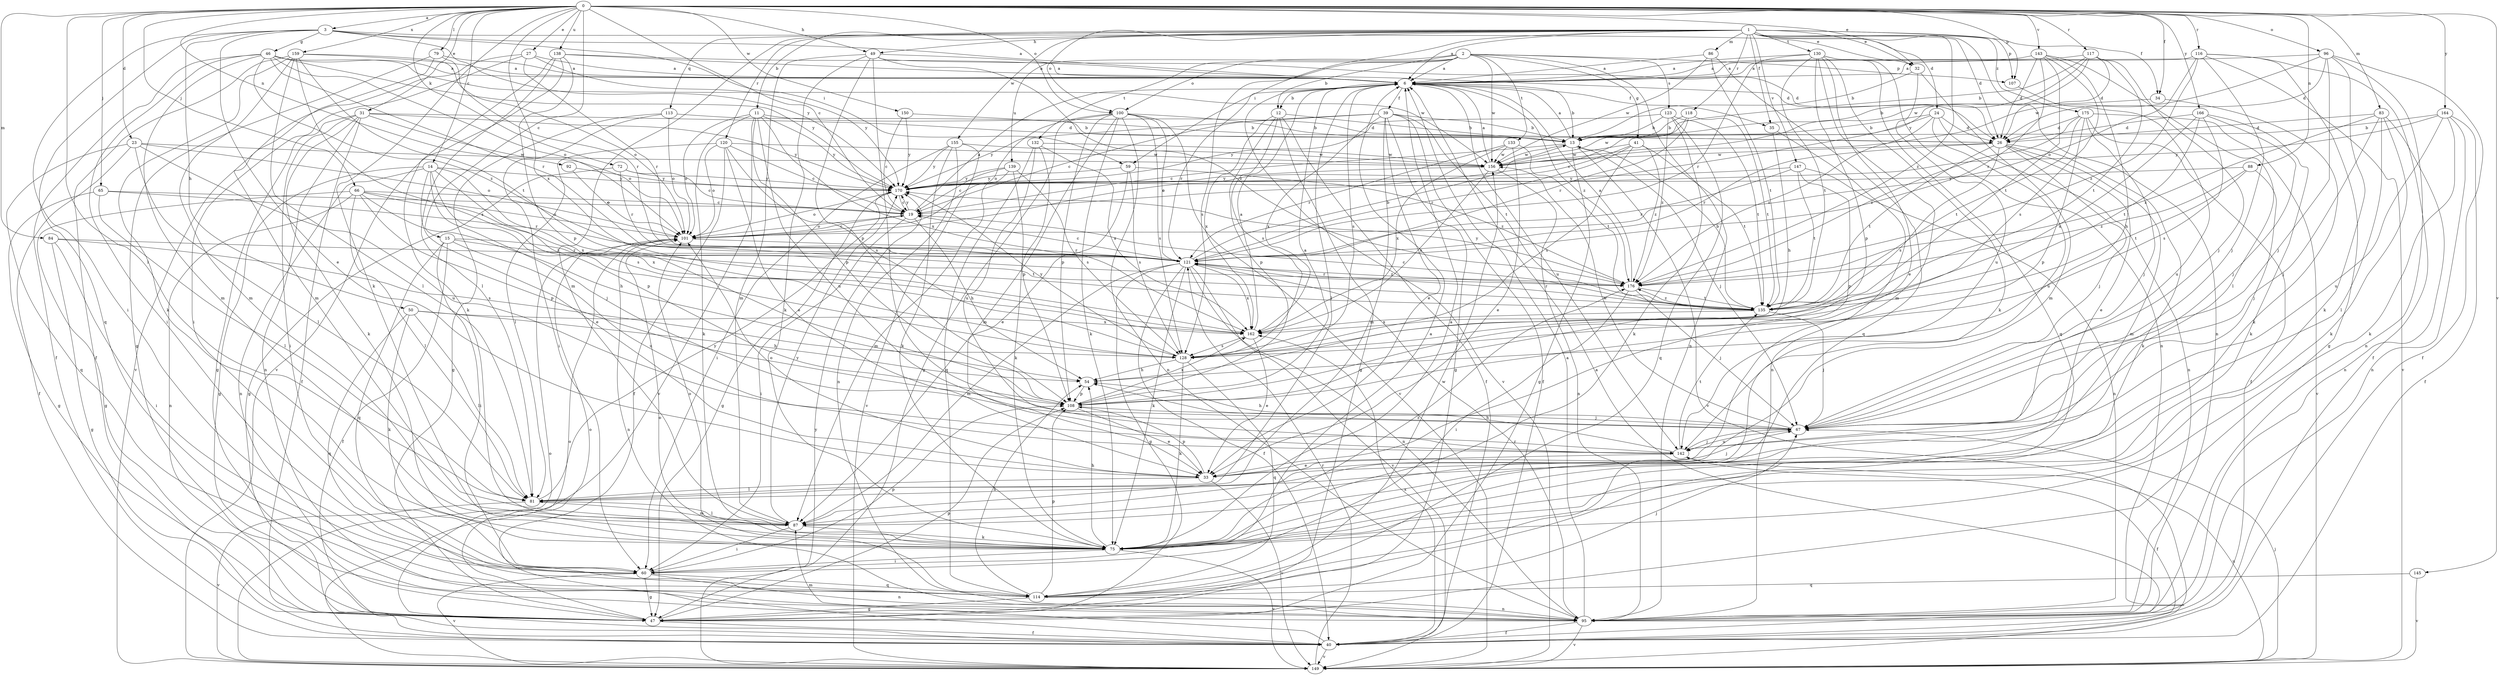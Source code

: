 strict digraph  {
0;
1;
2;
3;
6;
11;
12;
13;
14;
15;
19;
23;
24;
26;
27;
31;
32;
33;
34;
35;
39;
40;
41;
46;
47;
49;
50;
54;
59;
60;
65;
66;
67;
72;
75;
79;
81;
83;
84;
86;
87;
88;
92;
95;
96;
100;
101;
107;
108;
113;
114;
116;
117;
118;
120;
121;
123;
128;
130;
132;
133;
135;
138;
139;
142;
143;
145;
147;
149;
150;
155;
156;
159;
162;
164;
166;
170;
175;
176;
0 -> 3  [label=a];
0 -> 14  [label=c];
0 -> 15  [label=c];
0 -> 19  [label=c];
0 -> 23  [label=d];
0 -> 27  [label=e];
0 -> 31  [label=e];
0 -> 32  [label=e];
0 -> 34  [label=f];
0 -> 49  [label=h];
0 -> 65  [label=j];
0 -> 66  [label=j];
0 -> 72  [label=k];
0 -> 75  [label=k];
0 -> 79  [label=l];
0 -> 81  [label=l];
0 -> 83  [label=m];
0 -> 84  [label=m];
0 -> 88  [label=n];
0 -> 92  [label=n];
0 -> 96  [label=o];
0 -> 100  [label=o];
0 -> 107  [label=p];
0 -> 116  [label=r];
0 -> 117  [label=r];
0 -> 138  [label=u];
0 -> 143  [label=v];
0 -> 145  [label=v];
0 -> 150  [label=w];
0 -> 159  [label=x];
0 -> 162  [label=x];
0 -> 164  [label=y];
0 -> 166  [label=y];
1 -> 6  [label=a];
1 -> 11  [label=b];
1 -> 24  [label=d];
1 -> 26  [label=d];
1 -> 32  [label=e];
1 -> 34  [label=f];
1 -> 35  [label=f];
1 -> 49  [label=h];
1 -> 59  [label=i];
1 -> 86  [label=m];
1 -> 87  [label=m];
1 -> 95  [label=n];
1 -> 100  [label=o];
1 -> 107  [label=p];
1 -> 113  [label=q];
1 -> 118  [label=r];
1 -> 120  [label=r];
1 -> 130  [label=t];
1 -> 147  [label=v];
1 -> 155  [label=w];
1 -> 175  [label=z];
1 -> 176  [label=z];
2 -> 6  [label=a];
2 -> 12  [label=b];
2 -> 41  [label=g];
2 -> 95  [label=n];
2 -> 100  [label=o];
2 -> 107  [label=p];
2 -> 123  [label=s];
2 -> 128  [label=s];
2 -> 132  [label=t];
2 -> 133  [label=t];
2 -> 139  [label=u];
2 -> 156  [label=w];
3 -> 6  [label=a];
3 -> 32  [label=e];
3 -> 33  [label=e];
3 -> 46  [label=g];
3 -> 50  [label=h];
3 -> 59  [label=i];
3 -> 60  [label=i];
3 -> 114  [label=q];
3 -> 170  [label=y];
6 -> 12  [label=b];
6 -> 13  [label=b];
6 -> 35  [label=f];
6 -> 39  [label=f];
6 -> 81  [label=l];
6 -> 121  [label=r];
6 -> 128  [label=s];
6 -> 142  [label=u];
6 -> 149  [label=v];
6 -> 176  [label=z];
11 -> 26  [label=d];
11 -> 75  [label=k];
11 -> 101  [label=o];
11 -> 108  [label=p];
11 -> 142  [label=u];
11 -> 149  [label=v];
11 -> 162  [label=x];
11 -> 170  [label=y];
12 -> 13  [label=b];
12 -> 40  [label=f];
12 -> 47  [label=g];
12 -> 108  [label=p];
12 -> 128  [label=s];
12 -> 162  [label=x];
13 -> 6  [label=a];
13 -> 19  [label=c];
13 -> 47  [label=g];
13 -> 67  [label=j];
13 -> 149  [label=v];
13 -> 156  [label=w];
14 -> 33  [label=e];
14 -> 47  [label=g];
14 -> 67  [label=j];
14 -> 95  [label=n];
14 -> 108  [label=p];
14 -> 128  [label=s];
14 -> 162  [label=x];
14 -> 170  [label=y];
15 -> 40  [label=f];
15 -> 60  [label=i];
15 -> 114  [label=q];
15 -> 121  [label=r];
15 -> 135  [label=t];
15 -> 142  [label=u];
19 -> 6  [label=a];
19 -> 54  [label=h];
19 -> 60  [label=i];
19 -> 101  [label=o];
19 -> 170  [label=y];
23 -> 40  [label=f];
23 -> 81  [label=l];
23 -> 101  [label=o];
23 -> 114  [label=q];
23 -> 142  [label=u];
23 -> 156  [label=w];
24 -> 13  [label=b];
24 -> 19  [label=c];
24 -> 26  [label=d];
24 -> 95  [label=n];
24 -> 142  [label=u];
24 -> 176  [label=z];
26 -> 33  [label=e];
26 -> 67  [label=j];
26 -> 75  [label=k];
26 -> 87  [label=m];
26 -> 121  [label=r];
26 -> 128  [label=s];
26 -> 135  [label=t];
26 -> 156  [label=w];
27 -> 6  [label=a];
27 -> 60  [label=i];
27 -> 121  [label=r];
27 -> 149  [label=v];
27 -> 170  [label=y];
31 -> 26  [label=d];
31 -> 40  [label=f];
31 -> 47  [label=g];
31 -> 60  [label=i];
31 -> 75  [label=k];
31 -> 95  [label=n];
31 -> 101  [label=o];
31 -> 170  [label=y];
32 -> 13  [label=b];
32 -> 87  [label=m];
32 -> 142  [label=u];
33 -> 67  [label=j];
33 -> 81  [label=l];
33 -> 101  [label=o];
33 -> 108  [label=p];
33 -> 149  [label=v];
34 -> 13  [label=b];
34 -> 75  [label=k];
35 -> 54  [label=h];
35 -> 95  [label=n];
39 -> 13  [label=b];
39 -> 19  [label=c];
39 -> 33  [label=e];
39 -> 40  [label=f];
39 -> 47  [label=g];
39 -> 87  [label=m];
39 -> 135  [label=t];
39 -> 162  [label=x];
39 -> 170  [label=y];
40 -> 6  [label=a];
40 -> 87  [label=m];
40 -> 101  [label=o];
40 -> 149  [label=v];
40 -> 162  [label=x];
41 -> 101  [label=o];
41 -> 121  [label=r];
41 -> 128  [label=s];
41 -> 135  [label=t];
41 -> 156  [label=w];
41 -> 176  [label=z];
46 -> 6  [label=a];
46 -> 40  [label=f];
46 -> 60  [label=i];
46 -> 87  [label=m];
46 -> 101  [label=o];
46 -> 121  [label=r];
46 -> 156  [label=w];
46 -> 170  [label=y];
46 -> 176  [label=z];
47 -> 40  [label=f];
47 -> 101  [label=o];
47 -> 108  [label=p];
49 -> 6  [label=a];
49 -> 26  [label=d];
49 -> 67  [label=j];
49 -> 75  [label=k];
49 -> 87  [label=m];
49 -> 108  [label=p];
49 -> 176  [label=z];
50 -> 54  [label=h];
50 -> 75  [label=k];
50 -> 81  [label=l];
50 -> 114  [label=q];
50 -> 162  [label=x];
54 -> 108  [label=p];
59 -> 33  [label=e];
59 -> 128  [label=s];
59 -> 170  [label=y];
59 -> 176  [label=z];
60 -> 6  [label=a];
60 -> 47  [label=g];
60 -> 95  [label=n];
60 -> 108  [label=p];
60 -> 114  [label=q];
60 -> 149  [label=v];
65 -> 19  [label=c];
65 -> 47  [label=g];
65 -> 81  [label=l];
65 -> 121  [label=r];
66 -> 19  [label=c];
66 -> 47  [label=g];
66 -> 54  [label=h];
66 -> 81  [label=l];
66 -> 95  [label=n];
66 -> 101  [label=o];
66 -> 108  [label=p];
66 -> 162  [label=x];
67 -> 54  [label=h];
67 -> 142  [label=u];
67 -> 156  [label=w];
72 -> 19  [label=c];
72 -> 47  [label=g];
72 -> 121  [label=r];
72 -> 170  [label=y];
75 -> 6  [label=a];
75 -> 54  [label=h];
75 -> 60  [label=i];
75 -> 101  [label=o];
75 -> 149  [label=v];
75 -> 176  [label=z];
79 -> 6  [label=a];
79 -> 47  [label=g];
79 -> 87  [label=m];
79 -> 121  [label=r];
81 -> 87  [label=m];
81 -> 149  [label=v];
81 -> 170  [label=y];
83 -> 26  [label=d];
83 -> 67  [label=j];
83 -> 75  [label=k];
83 -> 81  [label=l];
83 -> 95  [label=n];
83 -> 176  [label=z];
84 -> 47  [label=g];
84 -> 60  [label=i];
84 -> 121  [label=r];
84 -> 128  [label=s];
86 -> 6  [label=a];
86 -> 114  [label=q];
86 -> 135  [label=t];
86 -> 156  [label=w];
87 -> 60  [label=i];
87 -> 75  [label=k];
87 -> 81  [label=l];
87 -> 170  [label=y];
88 -> 67  [label=j];
88 -> 135  [label=t];
88 -> 170  [label=y];
88 -> 176  [label=z];
92 -> 101  [label=o];
92 -> 170  [label=y];
95 -> 6  [label=a];
95 -> 40  [label=f];
95 -> 121  [label=r];
95 -> 149  [label=v];
96 -> 6  [label=a];
96 -> 26  [label=d];
96 -> 40  [label=f];
96 -> 67  [label=j];
96 -> 75  [label=k];
96 -> 95  [label=n];
96 -> 156  [label=w];
100 -> 13  [label=b];
100 -> 47  [label=g];
100 -> 75  [label=k];
100 -> 87  [label=m];
100 -> 95  [label=n];
100 -> 101  [label=o];
100 -> 108  [label=p];
100 -> 121  [label=r];
100 -> 128  [label=s];
100 -> 149  [label=v];
101 -> 19  [label=c];
101 -> 95  [label=n];
101 -> 121  [label=r];
107 -> 142  [label=u];
108 -> 6  [label=a];
108 -> 33  [label=e];
108 -> 67  [label=j];
108 -> 162  [label=x];
113 -> 13  [label=b];
113 -> 47  [label=g];
113 -> 60  [label=i];
113 -> 101  [label=o];
114 -> 47  [label=g];
114 -> 54  [label=h];
114 -> 67  [label=j];
114 -> 95  [label=n];
114 -> 101  [label=o];
114 -> 108  [label=p];
114 -> 156  [label=w];
116 -> 6  [label=a];
116 -> 40  [label=f];
116 -> 47  [label=g];
116 -> 67  [label=j];
116 -> 101  [label=o];
116 -> 149  [label=v];
116 -> 176  [label=z];
117 -> 6  [label=a];
117 -> 13  [label=b];
117 -> 26  [label=d];
117 -> 67  [label=j];
117 -> 135  [label=t];
117 -> 156  [label=w];
117 -> 170  [label=y];
118 -> 13  [label=b];
118 -> 121  [label=r];
118 -> 135  [label=t];
118 -> 156  [label=w];
120 -> 19  [label=c];
120 -> 33  [label=e];
120 -> 40  [label=f];
120 -> 81  [label=l];
120 -> 101  [label=o];
120 -> 128  [label=s];
120 -> 156  [label=w];
121 -> 13  [label=b];
121 -> 19  [label=c];
121 -> 40  [label=f];
121 -> 47  [label=g];
121 -> 75  [label=k];
121 -> 87  [label=m];
121 -> 95  [label=n];
121 -> 149  [label=v];
121 -> 162  [label=x];
121 -> 176  [label=z];
123 -> 13  [label=b];
123 -> 75  [label=k];
123 -> 114  [label=q];
123 -> 135  [label=t];
123 -> 170  [label=y];
123 -> 176  [label=z];
128 -> 54  [label=h];
128 -> 75  [label=k];
128 -> 114  [label=q];
128 -> 170  [label=y];
130 -> 6  [label=a];
130 -> 33  [label=e];
130 -> 75  [label=k];
130 -> 87  [label=m];
130 -> 95  [label=n];
130 -> 108  [label=p];
130 -> 114  [label=q];
130 -> 121  [label=r];
130 -> 135  [label=t];
132 -> 108  [label=p];
132 -> 114  [label=q];
132 -> 142  [label=u];
132 -> 156  [label=w];
132 -> 162  [label=x];
133 -> 33  [label=e];
133 -> 121  [label=r];
133 -> 135  [label=t];
133 -> 156  [label=w];
133 -> 162  [label=x];
135 -> 13  [label=b];
135 -> 19  [label=c];
135 -> 67  [label=j];
135 -> 121  [label=r];
135 -> 162  [label=x];
135 -> 176  [label=z];
138 -> 6  [label=a];
138 -> 26  [label=d];
138 -> 75  [label=k];
138 -> 81  [label=l];
138 -> 108  [label=p];
138 -> 149  [label=v];
139 -> 19  [label=c];
139 -> 75  [label=k];
139 -> 87  [label=m];
139 -> 128  [label=s];
139 -> 170  [label=y];
142 -> 33  [label=e];
142 -> 40  [label=f];
142 -> 54  [label=h];
142 -> 67  [label=j];
142 -> 135  [label=t];
143 -> 6  [label=a];
143 -> 26  [label=d];
143 -> 54  [label=h];
143 -> 81  [label=l];
143 -> 121  [label=r];
143 -> 128  [label=s];
143 -> 135  [label=t];
145 -> 114  [label=q];
145 -> 149  [label=v];
147 -> 95  [label=n];
147 -> 108  [label=p];
147 -> 121  [label=r];
147 -> 135  [label=t];
147 -> 170  [label=y];
149 -> 67  [label=j];
149 -> 101  [label=o];
149 -> 121  [label=r];
149 -> 142  [label=u];
149 -> 170  [label=y];
150 -> 13  [label=b];
150 -> 19  [label=c];
150 -> 170  [label=y];
155 -> 60  [label=i];
155 -> 75  [label=k];
155 -> 95  [label=n];
155 -> 149  [label=v];
155 -> 156  [label=w];
155 -> 170  [label=y];
156 -> 6  [label=a];
156 -> 95  [label=n];
156 -> 162  [label=x];
156 -> 170  [label=y];
159 -> 6  [label=a];
159 -> 40  [label=f];
159 -> 75  [label=k];
159 -> 81  [label=l];
159 -> 87  [label=m];
159 -> 101  [label=o];
159 -> 128  [label=s];
159 -> 135  [label=t];
162 -> 6  [label=a];
162 -> 33  [label=e];
162 -> 128  [label=s];
164 -> 13  [label=b];
164 -> 40  [label=f];
164 -> 75  [label=k];
164 -> 95  [label=n];
164 -> 142  [label=u];
164 -> 170  [label=y];
166 -> 26  [label=d];
166 -> 67  [label=j];
166 -> 75  [label=k];
166 -> 128  [label=s];
166 -> 135  [label=t];
166 -> 162  [label=x];
170 -> 19  [label=c];
170 -> 47  [label=g];
170 -> 101  [label=o];
175 -> 26  [label=d];
175 -> 40  [label=f];
175 -> 67  [label=j];
175 -> 108  [label=p];
175 -> 135  [label=t];
175 -> 149  [label=v];
175 -> 176  [label=z];
176 -> 6  [label=a];
176 -> 60  [label=i];
176 -> 67  [label=j];
176 -> 121  [label=r];
176 -> 135  [label=t];
176 -> 170  [label=y];
}
